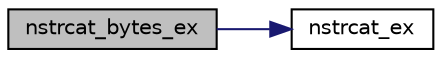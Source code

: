 digraph G
{
  edge [fontname="Helvetica",fontsize="10",labelfontname="Helvetica",labelfontsize="10"];
  node [fontname="Helvetica",fontsize="10",shape=record];
  rankdir=LR;
  Node1 [label="nstrcat_bytes_ex",height=0.2,width=0.4,color="black", fillcolor="grey75", style="filled" fontcolor="black"];
  Node1 -> Node2 [color="midnightblue",fontsize="10",style="solid",fontname="Helvetica"];
  Node2 [label="nstrcat_ex",height=0.2,width=0.4,color="black", fillcolor="white", style="filled",URL="$group___n___s_t_r.html#gae7327b1afe9e61cff503e8eecc2e9fe7",tooltip="Append data into N_STR using internal N_STR size and cursor position."];
}
